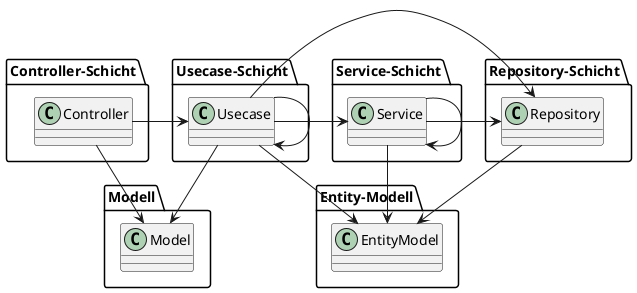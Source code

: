 @startuml

package "Controller-Schicht" {
    class Controller
}

package "Usecase-Schicht" {
    class Usecase
}

package "Service-Schicht" {
    class Service
}

package "Repository-Schicht" {
    class Repository
}

package "Entity-Modell" {
    class EntityModel
}

package "Modell" {
    class Model
}

Controller -> Usecase
Usecase -> Service
Service -> Repository

Usecase -> Usecase
Service -> Service
Usecase -> Repository

Usecase --> EntityModel
Service --> EntityModel
Repository --> EntityModel

Controller --> Model
Usecase --> Model

@enduml
